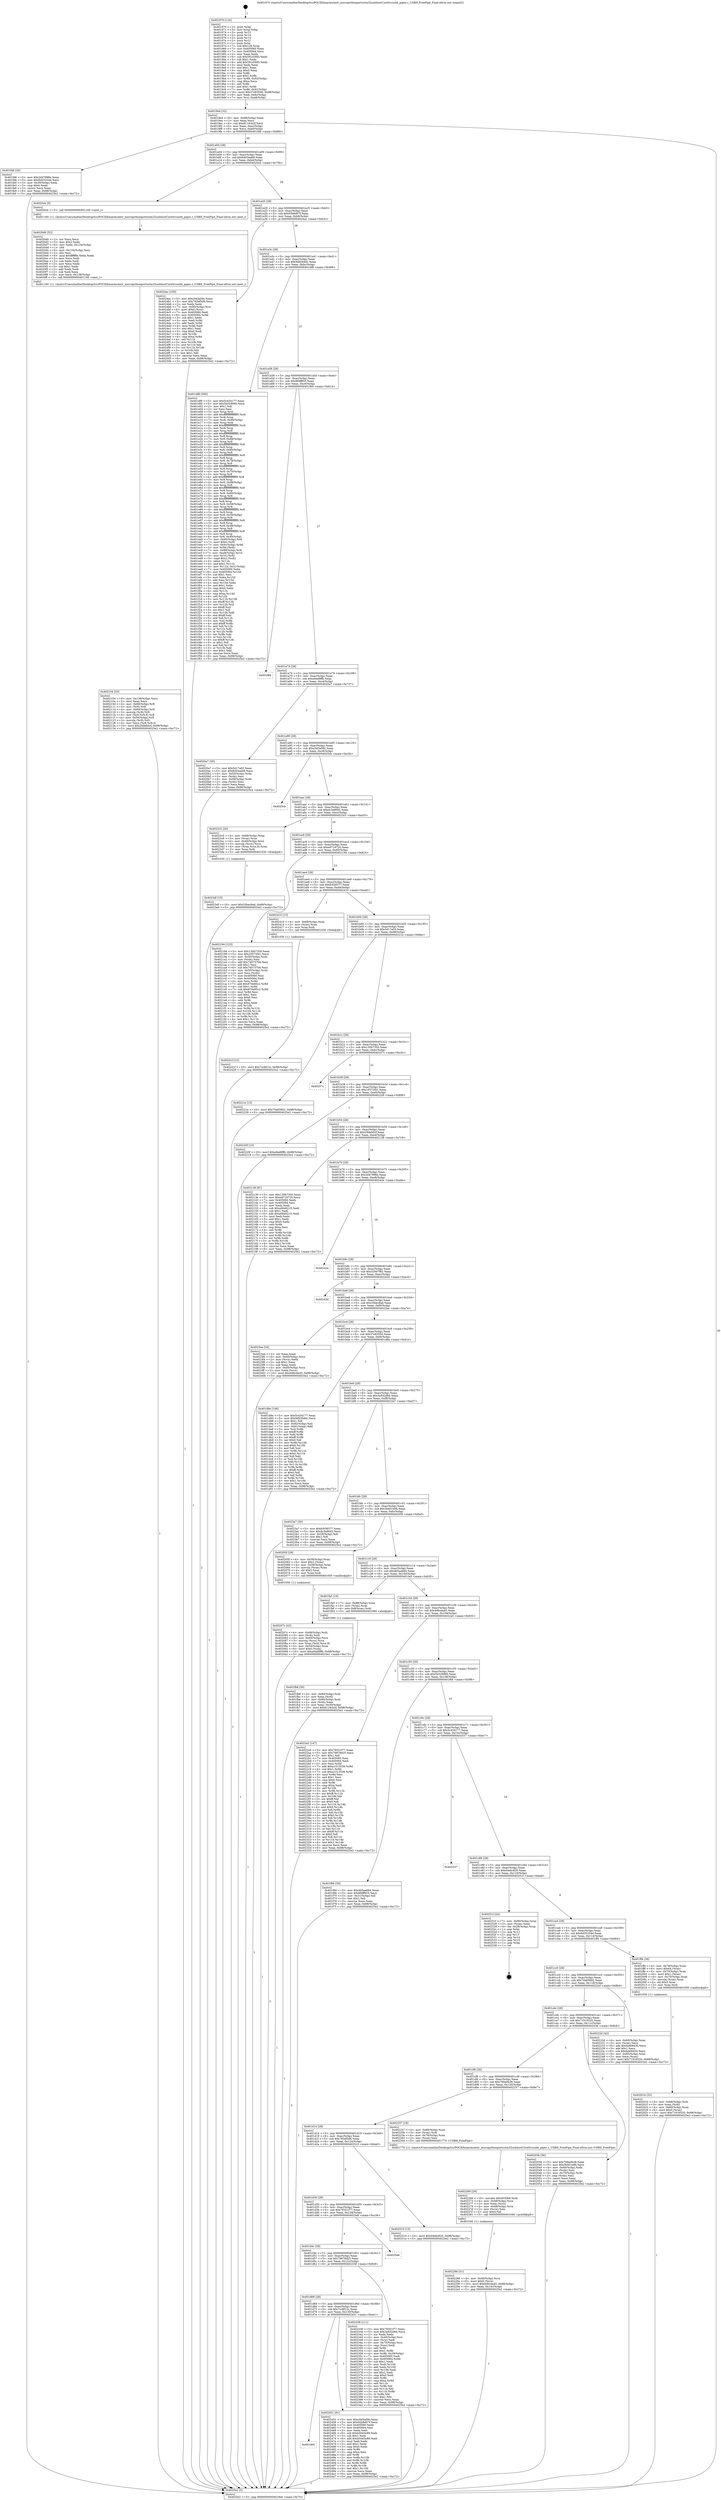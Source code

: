 digraph "0x401970" {
  label = "0x401970 (/mnt/c/Users/mathe/Desktop/tcc/POCII/binaries/extr_micropythonportsstm32usbhostCoreSrcusbh_pipes.c_USBH_FreePipe_Final-ollvm.out::main(0))"
  labelloc = "t"
  node[shape=record]

  Entry [label="",width=0.3,height=0.3,shape=circle,fillcolor=black,style=filled]
  "0x4019e4" [label="{
     0x4019e4 [32]\l
     | [instrs]\l
     &nbsp;&nbsp;0x4019e4 \<+6\>: mov -0x98(%rbp),%eax\l
     &nbsp;&nbsp;0x4019ea \<+2\>: mov %eax,%ecx\l
     &nbsp;&nbsp;0x4019ec \<+6\>: sub $0x8118cb2f,%ecx\l
     &nbsp;&nbsp;0x4019f2 \<+6\>: mov %eax,-0xac(%rbp)\l
     &nbsp;&nbsp;0x4019f8 \<+6\>: mov %ecx,-0xb0(%rbp)\l
     &nbsp;&nbsp;0x4019fe \<+6\>: je 0000000000401fd6 \<main+0x666\>\l
  }"]
  "0x401fd6" [label="{
     0x401fd6 [30]\l
     | [instrs]\l
     &nbsp;&nbsp;0x401fd6 \<+5\>: mov $0x2d47998e,%eax\l
     &nbsp;&nbsp;0x401fdb \<+5\>: mov $0x6d25254d,%ecx\l
     &nbsp;&nbsp;0x401fe0 \<+3\>: mov -0x30(%rbp),%edx\l
     &nbsp;&nbsp;0x401fe3 \<+3\>: cmp $0x0,%edx\l
     &nbsp;&nbsp;0x401fe6 \<+3\>: cmove %ecx,%eax\l
     &nbsp;&nbsp;0x401fe9 \<+6\>: mov %eax,-0x98(%rbp)\l
     &nbsp;&nbsp;0x401fef \<+5\>: jmp 00000000004025e2 \<main+0xc72\>\l
  }"]
  "0x401a04" [label="{
     0x401a04 [28]\l
     | [instrs]\l
     &nbsp;&nbsp;0x401a04 \<+5\>: jmp 0000000000401a09 \<main+0x99\>\l
     &nbsp;&nbsp;0x401a09 \<+6\>: mov -0xac(%rbp),%eax\l
     &nbsp;&nbsp;0x401a0f \<+5\>: sub $0x8403eab8,%eax\l
     &nbsp;&nbsp;0x401a14 \<+6\>: mov %eax,-0xb4(%rbp)\l
     &nbsp;&nbsp;0x401a1a \<+6\>: je 00000000004020cb \<main+0x75b\>\l
  }"]
  Exit [label="",width=0.3,height=0.3,shape=circle,fillcolor=black,style=filled,peripheries=2]
  "0x4020cb" [label="{
     0x4020cb [5]\l
     | [instrs]\l
     &nbsp;&nbsp;0x4020cb \<+5\>: call 0000000000401160 \<next_i\>\l
     | [calls]\l
     &nbsp;&nbsp;0x401160 \{1\} (/mnt/c/Users/mathe/Desktop/tcc/POCII/binaries/extr_micropythonportsstm32usbhostCoreSrcusbh_pipes.c_USBH_FreePipe_Final-ollvm.out::next_i)\l
  }"]
  "0x401a20" [label="{
     0x401a20 [28]\l
     | [instrs]\l
     &nbsp;&nbsp;0x401a20 \<+5\>: jmp 0000000000401a25 \<main+0xb5\>\l
     &nbsp;&nbsp;0x401a25 \<+6\>: mov -0xac(%rbp),%eax\l
     &nbsp;&nbsp;0x401a2b \<+5\>: sub $0x92b8d07f,%eax\l
     &nbsp;&nbsp;0x401a30 \<+6\>: mov %eax,-0xb8(%rbp)\l
     &nbsp;&nbsp;0x401a36 \<+6\>: je 00000000004024ac \<main+0xb3c\>\l
  }"]
  "0x401d84" [label="{
     0x401d84\l
  }", style=dashed]
  "0x4024ac" [label="{
     0x4024ac [100]\l
     | [instrs]\l
     &nbsp;&nbsp;0x4024ac \<+5\>: mov $0xc0d3a09c,%eax\l
     &nbsp;&nbsp;0x4024b1 \<+5\>: mov $0x782ef5d6,%ecx\l
     &nbsp;&nbsp;0x4024b6 \<+2\>: xor %edx,%edx\l
     &nbsp;&nbsp;0x4024b8 \<+7\>: mov -0x90(%rbp),%rsi\l
     &nbsp;&nbsp;0x4024bf \<+6\>: movl $0x0,(%rsi)\l
     &nbsp;&nbsp;0x4024c5 \<+7\>: mov 0x405060,%edi\l
     &nbsp;&nbsp;0x4024cc \<+8\>: mov 0x405064,%r8d\l
     &nbsp;&nbsp;0x4024d4 \<+3\>: sub $0x1,%edx\l
     &nbsp;&nbsp;0x4024d7 \<+3\>: mov %edi,%r9d\l
     &nbsp;&nbsp;0x4024da \<+3\>: add %edx,%r9d\l
     &nbsp;&nbsp;0x4024dd \<+4\>: imul %r9d,%edi\l
     &nbsp;&nbsp;0x4024e1 \<+3\>: and $0x1,%edi\l
     &nbsp;&nbsp;0x4024e4 \<+3\>: cmp $0x0,%edi\l
     &nbsp;&nbsp;0x4024e7 \<+4\>: sete %r10b\l
     &nbsp;&nbsp;0x4024eb \<+4\>: cmp $0xa,%r8d\l
     &nbsp;&nbsp;0x4024ef \<+4\>: setl %r11b\l
     &nbsp;&nbsp;0x4024f3 \<+3\>: mov %r10b,%bl\l
     &nbsp;&nbsp;0x4024f6 \<+3\>: and %r11b,%bl\l
     &nbsp;&nbsp;0x4024f9 \<+3\>: xor %r11b,%r10b\l
     &nbsp;&nbsp;0x4024fc \<+3\>: or %r10b,%bl\l
     &nbsp;&nbsp;0x4024ff \<+3\>: test $0x1,%bl\l
     &nbsp;&nbsp;0x402502 \<+3\>: cmovne %ecx,%eax\l
     &nbsp;&nbsp;0x402505 \<+6\>: mov %eax,-0x98(%rbp)\l
     &nbsp;&nbsp;0x40250b \<+5\>: jmp 00000000004025e2 \<main+0xc72\>\l
  }"]
  "0x401a3c" [label="{
     0x401a3c [28]\l
     | [instrs]\l
     &nbsp;&nbsp;0x401a3c \<+5\>: jmp 0000000000401a41 \<main+0xd1\>\l
     &nbsp;&nbsp;0x401a41 \<+6\>: mov -0xac(%rbp),%eax\l
     &nbsp;&nbsp;0x401a47 \<+5\>: sub $0x9d926ddc,%eax\l
     &nbsp;&nbsp;0x401a4c \<+6\>: mov %eax,-0xbc(%rbp)\l
     &nbsp;&nbsp;0x401a52 \<+6\>: je 0000000000401df8 \<main+0x488\>\l
  }"]
  "0x402451" [label="{
     0x402451 [91]\l
     | [instrs]\l
     &nbsp;&nbsp;0x402451 \<+5\>: mov $0xc0d3a09c,%eax\l
     &nbsp;&nbsp;0x402456 \<+5\>: mov $0x92b8d07f,%ecx\l
     &nbsp;&nbsp;0x40245b \<+7\>: mov 0x405060,%edx\l
     &nbsp;&nbsp;0x402462 \<+7\>: mov 0x405064,%esi\l
     &nbsp;&nbsp;0x402469 \<+2\>: mov %edx,%edi\l
     &nbsp;&nbsp;0x40246b \<+6\>: sub $0xb50d3e89,%edi\l
     &nbsp;&nbsp;0x402471 \<+3\>: sub $0x1,%edi\l
     &nbsp;&nbsp;0x402474 \<+6\>: add $0xb50d3e89,%edi\l
     &nbsp;&nbsp;0x40247a \<+3\>: imul %edi,%edx\l
     &nbsp;&nbsp;0x40247d \<+3\>: and $0x1,%edx\l
     &nbsp;&nbsp;0x402480 \<+3\>: cmp $0x0,%edx\l
     &nbsp;&nbsp;0x402483 \<+4\>: sete %r8b\l
     &nbsp;&nbsp;0x402487 \<+3\>: cmp $0xa,%esi\l
     &nbsp;&nbsp;0x40248a \<+4\>: setl %r9b\l
     &nbsp;&nbsp;0x40248e \<+3\>: mov %r8b,%r10b\l
     &nbsp;&nbsp;0x402491 \<+3\>: and %r9b,%r10b\l
     &nbsp;&nbsp;0x402494 \<+3\>: xor %r9b,%r8b\l
     &nbsp;&nbsp;0x402497 \<+3\>: or %r8b,%r10b\l
     &nbsp;&nbsp;0x40249a \<+4\>: test $0x1,%r10b\l
     &nbsp;&nbsp;0x40249e \<+3\>: cmovne %ecx,%eax\l
     &nbsp;&nbsp;0x4024a1 \<+6\>: mov %eax,-0x98(%rbp)\l
     &nbsp;&nbsp;0x4024a7 \<+5\>: jmp 00000000004025e2 \<main+0xc72\>\l
  }"]
  "0x401df8" [label="{
     0x401df8 [366]\l
     | [instrs]\l
     &nbsp;&nbsp;0x401df8 \<+5\>: mov $0x5c434177,%eax\l
     &nbsp;&nbsp;0x401dfd \<+5\>: mov $0x5b529060,%ecx\l
     &nbsp;&nbsp;0x401e02 \<+2\>: mov $0x1,%dl\l
     &nbsp;&nbsp;0x401e04 \<+2\>: xor %esi,%esi\l
     &nbsp;&nbsp;0x401e06 \<+3\>: mov %rsp,%rdi\l
     &nbsp;&nbsp;0x401e09 \<+4\>: add $0xfffffffffffffff0,%rdi\l
     &nbsp;&nbsp;0x401e0d \<+3\>: mov %rdi,%rsp\l
     &nbsp;&nbsp;0x401e10 \<+7\>: mov %rdi,-0x90(%rbp)\l
     &nbsp;&nbsp;0x401e17 \<+3\>: mov %rsp,%rdi\l
     &nbsp;&nbsp;0x401e1a \<+4\>: add $0xfffffffffffffff0,%rdi\l
     &nbsp;&nbsp;0x401e1e \<+3\>: mov %rdi,%rsp\l
     &nbsp;&nbsp;0x401e21 \<+3\>: mov %rsp,%r8\l
     &nbsp;&nbsp;0x401e24 \<+4\>: add $0xfffffffffffffff0,%r8\l
     &nbsp;&nbsp;0x401e28 \<+3\>: mov %r8,%rsp\l
     &nbsp;&nbsp;0x401e2b \<+7\>: mov %r8,-0x88(%rbp)\l
     &nbsp;&nbsp;0x401e32 \<+3\>: mov %rsp,%r8\l
     &nbsp;&nbsp;0x401e35 \<+4\>: add $0xfffffffffffffff0,%r8\l
     &nbsp;&nbsp;0x401e39 \<+3\>: mov %r8,%rsp\l
     &nbsp;&nbsp;0x401e3c \<+4\>: mov %r8,-0x80(%rbp)\l
     &nbsp;&nbsp;0x401e40 \<+3\>: mov %rsp,%r8\l
     &nbsp;&nbsp;0x401e43 \<+4\>: add $0xfffffffffffffff0,%r8\l
     &nbsp;&nbsp;0x401e47 \<+3\>: mov %r8,%rsp\l
     &nbsp;&nbsp;0x401e4a \<+4\>: mov %r8,-0x78(%rbp)\l
     &nbsp;&nbsp;0x401e4e \<+3\>: mov %rsp,%r8\l
     &nbsp;&nbsp;0x401e51 \<+4\>: add $0xfffffffffffffff0,%r8\l
     &nbsp;&nbsp;0x401e55 \<+3\>: mov %r8,%rsp\l
     &nbsp;&nbsp;0x401e58 \<+4\>: mov %r8,-0x70(%rbp)\l
     &nbsp;&nbsp;0x401e5c \<+3\>: mov %rsp,%r8\l
     &nbsp;&nbsp;0x401e5f \<+4\>: add $0xfffffffffffffff0,%r8\l
     &nbsp;&nbsp;0x401e63 \<+3\>: mov %r8,%rsp\l
     &nbsp;&nbsp;0x401e66 \<+4\>: mov %r8,-0x68(%rbp)\l
     &nbsp;&nbsp;0x401e6a \<+3\>: mov %rsp,%r8\l
     &nbsp;&nbsp;0x401e6d \<+4\>: add $0xfffffffffffffff0,%r8\l
     &nbsp;&nbsp;0x401e71 \<+3\>: mov %r8,%rsp\l
     &nbsp;&nbsp;0x401e74 \<+4\>: mov %r8,-0x60(%rbp)\l
     &nbsp;&nbsp;0x401e78 \<+3\>: mov %rsp,%r8\l
     &nbsp;&nbsp;0x401e7b \<+4\>: add $0xfffffffffffffff0,%r8\l
     &nbsp;&nbsp;0x401e7f \<+3\>: mov %r8,%rsp\l
     &nbsp;&nbsp;0x401e82 \<+4\>: mov %r8,-0x58(%rbp)\l
     &nbsp;&nbsp;0x401e86 \<+3\>: mov %rsp,%r8\l
     &nbsp;&nbsp;0x401e89 \<+4\>: add $0xfffffffffffffff0,%r8\l
     &nbsp;&nbsp;0x401e8d \<+3\>: mov %r8,%rsp\l
     &nbsp;&nbsp;0x401e90 \<+4\>: mov %r8,-0x50(%rbp)\l
     &nbsp;&nbsp;0x401e94 \<+3\>: mov %rsp,%r8\l
     &nbsp;&nbsp;0x401e97 \<+4\>: add $0xfffffffffffffff0,%r8\l
     &nbsp;&nbsp;0x401e9b \<+3\>: mov %r8,%rsp\l
     &nbsp;&nbsp;0x401e9e \<+4\>: mov %r8,-0x48(%rbp)\l
     &nbsp;&nbsp;0x401ea2 \<+3\>: mov %rsp,%r8\l
     &nbsp;&nbsp;0x401ea5 \<+4\>: add $0xfffffffffffffff0,%r8\l
     &nbsp;&nbsp;0x401ea9 \<+3\>: mov %r8,%rsp\l
     &nbsp;&nbsp;0x401eac \<+4\>: mov %r8,-0x40(%rbp)\l
     &nbsp;&nbsp;0x401eb0 \<+7\>: mov -0x90(%rbp),%r8\l
     &nbsp;&nbsp;0x401eb7 \<+7\>: movl $0x0,(%r8)\l
     &nbsp;&nbsp;0x401ebe \<+7\>: mov -0x9c(%rbp),%r9d\l
     &nbsp;&nbsp;0x401ec5 \<+3\>: mov %r9d,(%rdi)\l
     &nbsp;&nbsp;0x401ec8 \<+7\>: mov -0x88(%rbp),%r8\l
     &nbsp;&nbsp;0x401ecf \<+7\>: mov -0xa8(%rbp),%r10\l
     &nbsp;&nbsp;0x401ed6 \<+3\>: mov %r10,(%r8)\l
     &nbsp;&nbsp;0x401ed9 \<+3\>: cmpl $0x2,(%rdi)\l
     &nbsp;&nbsp;0x401edc \<+4\>: setne %r11b\l
     &nbsp;&nbsp;0x401ee0 \<+4\>: and $0x1,%r11b\l
     &nbsp;&nbsp;0x401ee4 \<+4\>: mov %r11b,-0x31(%rbp)\l
     &nbsp;&nbsp;0x401ee8 \<+7\>: mov 0x405060,%ebx\l
     &nbsp;&nbsp;0x401eef \<+8\>: mov 0x405064,%r14d\l
     &nbsp;&nbsp;0x401ef7 \<+3\>: sub $0x1,%esi\l
     &nbsp;&nbsp;0x401efa \<+3\>: mov %ebx,%r15d\l
     &nbsp;&nbsp;0x401efd \<+3\>: add %esi,%r15d\l
     &nbsp;&nbsp;0x401f00 \<+4\>: imul %r15d,%ebx\l
     &nbsp;&nbsp;0x401f04 \<+3\>: and $0x1,%ebx\l
     &nbsp;&nbsp;0x401f07 \<+3\>: cmp $0x0,%ebx\l
     &nbsp;&nbsp;0x401f0a \<+4\>: sete %r11b\l
     &nbsp;&nbsp;0x401f0e \<+4\>: cmp $0xa,%r14d\l
     &nbsp;&nbsp;0x401f12 \<+4\>: setl %r12b\l
     &nbsp;&nbsp;0x401f16 \<+3\>: mov %r11b,%r13b\l
     &nbsp;&nbsp;0x401f19 \<+4\>: xor $0xff,%r13b\l
     &nbsp;&nbsp;0x401f1d \<+3\>: mov %r12b,%sil\l
     &nbsp;&nbsp;0x401f20 \<+4\>: xor $0xff,%sil\l
     &nbsp;&nbsp;0x401f24 \<+3\>: xor $0x1,%dl\l
     &nbsp;&nbsp;0x401f27 \<+3\>: mov %r13b,%dil\l
     &nbsp;&nbsp;0x401f2a \<+4\>: and $0xff,%dil\l
     &nbsp;&nbsp;0x401f2e \<+3\>: and %dl,%r11b\l
     &nbsp;&nbsp;0x401f31 \<+3\>: mov %sil,%r8b\l
     &nbsp;&nbsp;0x401f34 \<+4\>: and $0xff,%r8b\l
     &nbsp;&nbsp;0x401f38 \<+3\>: and %dl,%r12b\l
     &nbsp;&nbsp;0x401f3b \<+3\>: or %r11b,%dil\l
     &nbsp;&nbsp;0x401f3e \<+3\>: or %r12b,%r8b\l
     &nbsp;&nbsp;0x401f41 \<+3\>: xor %r8b,%dil\l
     &nbsp;&nbsp;0x401f44 \<+3\>: or %sil,%r13b\l
     &nbsp;&nbsp;0x401f47 \<+4\>: xor $0xff,%r13b\l
     &nbsp;&nbsp;0x401f4b \<+3\>: or $0x1,%dl\l
     &nbsp;&nbsp;0x401f4e \<+3\>: and %dl,%r13b\l
     &nbsp;&nbsp;0x401f51 \<+3\>: or %r13b,%dil\l
     &nbsp;&nbsp;0x401f54 \<+4\>: test $0x1,%dil\l
     &nbsp;&nbsp;0x401f58 \<+3\>: cmovne %ecx,%eax\l
     &nbsp;&nbsp;0x401f5b \<+6\>: mov %eax,-0x98(%rbp)\l
     &nbsp;&nbsp;0x401f61 \<+5\>: jmp 00000000004025e2 \<main+0xc72\>\l
  }"]
  "0x401a58" [label="{
     0x401a58 [28]\l
     | [instrs]\l
     &nbsp;&nbsp;0x401a58 \<+5\>: jmp 0000000000401a5d \<main+0xed\>\l
     &nbsp;&nbsp;0x401a5d \<+6\>: mov -0xac(%rbp),%eax\l
     &nbsp;&nbsp;0x401a63 \<+5\>: sub $0x9fdff853,%eax\l
     &nbsp;&nbsp;0x401a68 \<+6\>: mov %eax,-0xc0(%rbp)\l
     &nbsp;&nbsp;0x401a6e \<+6\>: je 0000000000401f84 \<main+0x614\>\l
  }"]
  "0x40241f" [label="{
     0x40241f [15]\l
     | [instrs]\l
     &nbsp;&nbsp;0x40241f \<+10\>: movl $0x7cc8f12c,-0x98(%rbp)\l
     &nbsp;&nbsp;0x402429 \<+5\>: jmp 00000000004025e2 \<main+0xc72\>\l
  }"]
  "0x401f84" [label="{
     0x401f84\l
  }", style=dashed]
  "0x401a74" [label="{
     0x401a74 [28]\l
     | [instrs]\l
     &nbsp;&nbsp;0x401a74 \<+5\>: jmp 0000000000401a79 \<main+0x109\>\l
     &nbsp;&nbsp;0x401a79 \<+6\>: mov -0xac(%rbp),%eax\l
     &nbsp;&nbsp;0x401a7f \<+5\>: sub $0xa9ad8ffb,%eax\l
     &nbsp;&nbsp;0x401a84 \<+6\>: mov %eax,-0xc4(%rbp)\l
     &nbsp;&nbsp;0x401a8a \<+6\>: je 00000000004020a7 \<main+0x737\>\l
  }"]
  "0x4023df" [label="{
     0x4023df [15]\l
     | [instrs]\l
     &nbsp;&nbsp;0x4023df \<+10\>: movl $0x33bec8ad,-0x98(%rbp)\l
     &nbsp;&nbsp;0x4023e9 \<+5\>: jmp 00000000004025e2 \<main+0xc72\>\l
  }"]
  "0x4020a7" [label="{
     0x4020a7 [36]\l
     | [instrs]\l
     &nbsp;&nbsp;0x4020a7 \<+5\>: mov $0x5d17a03,%eax\l
     &nbsp;&nbsp;0x4020ac \<+5\>: mov $0x8403eab8,%ecx\l
     &nbsp;&nbsp;0x4020b1 \<+4\>: mov -0x50(%rbp),%rdx\l
     &nbsp;&nbsp;0x4020b5 \<+2\>: mov (%rdx),%esi\l
     &nbsp;&nbsp;0x4020b7 \<+4\>: mov -0x58(%rbp),%rdx\l
     &nbsp;&nbsp;0x4020bb \<+2\>: cmp (%rdx),%esi\l
     &nbsp;&nbsp;0x4020bd \<+3\>: cmovl %ecx,%eax\l
     &nbsp;&nbsp;0x4020c0 \<+6\>: mov %eax,-0x98(%rbp)\l
     &nbsp;&nbsp;0x4020c6 \<+5\>: jmp 00000000004025e2 \<main+0xc72\>\l
  }"]
  "0x401a90" [label="{
     0x401a90 [28]\l
     | [instrs]\l
     &nbsp;&nbsp;0x401a90 \<+5\>: jmp 0000000000401a95 \<main+0x125\>\l
     &nbsp;&nbsp;0x401a95 \<+6\>: mov -0xac(%rbp),%eax\l
     &nbsp;&nbsp;0x401a9b \<+5\>: sub $0xc0d3a09c,%eax\l
     &nbsp;&nbsp;0x401aa0 \<+6\>: mov %eax,-0xc8(%rbp)\l
     &nbsp;&nbsp;0x401aa6 \<+6\>: je 00000000004025cb \<main+0xc5b\>\l
  }"]
  "0x401d68" [label="{
     0x401d68 [28]\l
     | [instrs]\l
     &nbsp;&nbsp;0x401d68 \<+5\>: jmp 0000000000401d6d \<main+0x3fd\>\l
     &nbsp;&nbsp;0x401d6d \<+6\>: mov -0xac(%rbp),%eax\l
     &nbsp;&nbsp;0x401d73 \<+5\>: sub $0x7cc8f12c,%eax\l
     &nbsp;&nbsp;0x401d78 \<+6\>: mov %eax,-0x130(%rbp)\l
     &nbsp;&nbsp;0x401d7e \<+6\>: je 0000000000402451 \<main+0xae1\>\l
  }"]
  "0x4025cb" [label="{
     0x4025cb\l
  }", style=dashed]
  "0x401aac" [label="{
     0x401aac [28]\l
     | [instrs]\l
     &nbsp;&nbsp;0x401aac \<+5\>: jmp 0000000000401ab1 \<main+0x141\>\l
     &nbsp;&nbsp;0x401ab1 \<+6\>: mov -0xac(%rbp),%eax\l
     &nbsp;&nbsp;0x401ab7 \<+5\>: sub $0xdc3e80d2,%eax\l
     &nbsp;&nbsp;0x401abc \<+6\>: mov %eax,-0xcc(%rbp)\l
     &nbsp;&nbsp;0x401ac2 \<+6\>: je 00000000004023c5 \<main+0xa55\>\l
  }"]
  "0x402338" [label="{
     0x402338 [111]\l
     | [instrs]\l
     &nbsp;&nbsp;0x402338 \<+5\>: mov $0x79351f77,%eax\l
     &nbsp;&nbsp;0x40233d \<+5\>: mov $0x3a932d84,%ecx\l
     &nbsp;&nbsp;0x402342 \<+2\>: xor %edx,%edx\l
     &nbsp;&nbsp;0x402344 \<+4\>: mov -0x40(%rbp),%rsi\l
     &nbsp;&nbsp;0x402348 \<+2\>: mov (%rsi),%edi\l
     &nbsp;&nbsp;0x40234a \<+4\>: mov -0x70(%rbp),%rsi\l
     &nbsp;&nbsp;0x40234e \<+2\>: cmp (%rsi),%edi\l
     &nbsp;&nbsp;0x402350 \<+4\>: setl %r8b\l
     &nbsp;&nbsp;0x402354 \<+4\>: and $0x1,%r8b\l
     &nbsp;&nbsp;0x402358 \<+4\>: mov %r8b,-0x29(%rbp)\l
     &nbsp;&nbsp;0x40235c \<+7\>: mov 0x405060,%edi\l
     &nbsp;&nbsp;0x402363 \<+8\>: mov 0x405064,%r9d\l
     &nbsp;&nbsp;0x40236b \<+3\>: sub $0x1,%edx\l
     &nbsp;&nbsp;0x40236e \<+3\>: mov %edi,%r10d\l
     &nbsp;&nbsp;0x402371 \<+3\>: add %edx,%r10d\l
     &nbsp;&nbsp;0x402374 \<+4\>: imul %r10d,%edi\l
     &nbsp;&nbsp;0x402378 \<+3\>: and $0x1,%edi\l
     &nbsp;&nbsp;0x40237b \<+3\>: cmp $0x0,%edi\l
     &nbsp;&nbsp;0x40237e \<+4\>: sete %r8b\l
     &nbsp;&nbsp;0x402382 \<+4\>: cmp $0xa,%r9d\l
     &nbsp;&nbsp;0x402386 \<+4\>: setl %r11b\l
     &nbsp;&nbsp;0x40238a \<+3\>: mov %r8b,%bl\l
     &nbsp;&nbsp;0x40238d \<+3\>: and %r11b,%bl\l
     &nbsp;&nbsp;0x402390 \<+3\>: xor %r11b,%r8b\l
     &nbsp;&nbsp;0x402393 \<+3\>: or %r8b,%bl\l
     &nbsp;&nbsp;0x402396 \<+3\>: test $0x1,%bl\l
     &nbsp;&nbsp;0x402399 \<+3\>: cmovne %ecx,%eax\l
     &nbsp;&nbsp;0x40239c \<+6\>: mov %eax,-0x98(%rbp)\l
     &nbsp;&nbsp;0x4023a2 \<+5\>: jmp 00000000004025e2 \<main+0xc72\>\l
  }"]
  "0x4023c5" [label="{
     0x4023c5 [26]\l
     | [instrs]\l
     &nbsp;&nbsp;0x4023c5 \<+4\>: mov -0x68(%rbp),%rax\l
     &nbsp;&nbsp;0x4023c9 \<+3\>: mov (%rax),%rax\l
     &nbsp;&nbsp;0x4023cc \<+4\>: mov -0x40(%rbp),%rcx\l
     &nbsp;&nbsp;0x4023d0 \<+3\>: movslq (%rcx),%rcx\l
     &nbsp;&nbsp;0x4023d3 \<+4\>: mov (%rax,%rcx,8),%rax\l
     &nbsp;&nbsp;0x4023d7 \<+3\>: mov %rax,%rdi\l
     &nbsp;&nbsp;0x4023da \<+5\>: call 0000000000401030 \<free@plt\>\l
     | [calls]\l
     &nbsp;&nbsp;0x401030 \{1\} (unknown)\l
  }"]
  "0x401ac8" [label="{
     0x401ac8 [28]\l
     | [instrs]\l
     &nbsp;&nbsp;0x401ac8 \<+5\>: jmp 0000000000401acd \<main+0x15d\>\l
     &nbsp;&nbsp;0x401acd \<+6\>: mov -0xac(%rbp),%eax\l
     &nbsp;&nbsp;0x401ad3 \<+5\>: sub $0xe9719720,%eax\l
     &nbsp;&nbsp;0x401ad8 \<+6\>: mov %eax,-0xd0(%rbp)\l
     &nbsp;&nbsp;0x401ade \<+6\>: je 0000000000402194 \<main+0x824\>\l
  }"]
  "0x401d4c" [label="{
     0x401d4c [28]\l
     | [instrs]\l
     &nbsp;&nbsp;0x401d4c \<+5\>: jmp 0000000000401d51 \<main+0x3e1\>\l
     &nbsp;&nbsp;0x401d51 \<+6\>: mov -0xac(%rbp),%eax\l
     &nbsp;&nbsp;0x401d57 \<+5\>: sub $0x79878d25,%eax\l
     &nbsp;&nbsp;0x401d5c \<+6\>: mov %eax,-0x12c(%rbp)\l
     &nbsp;&nbsp;0x401d62 \<+6\>: je 0000000000402338 \<main+0x9c8\>\l
  }"]
  "0x402194" [label="{
     0x402194 [123]\l
     | [instrs]\l
     &nbsp;&nbsp;0x402194 \<+5\>: mov $0x130b7350,%eax\l
     &nbsp;&nbsp;0x402199 \<+5\>: mov $0x16572f41,%ecx\l
     &nbsp;&nbsp;0x40219e \<+4\>: mov -0x50(%rbp),%rdx\l
     &nbsp;&nbsp;0x4021a2 \<+2\>: mov (%rdx),%esi\l
     &nbsp;&nbsp;0x4021a4 \<+6\>: add $0x740737b6,%esi\l
     &nbsp;&nbsp;0x4021aa \<+3\>: add $0x1,%esi\l
     &nbsp;&nbsp;0x4021ad \<+6\>: sub $0x740737b6,%esi\l
     &nbsp;&nbsp;0x4021b3 \<+4\>: mov -0x50(%rbp),%rdx\l
     &nbsp;&nbsp;0x4021b7 \<+2\>: mov %esi,(%rdx)\l
     &nbsp;&nbsp;0x4021b9 \<+7\>: mov 0x405060,%esi\l
     &nbsp;&nbsp;0x4021c0 \<+7\>: mov 0x405064,%edi\l
     &nbsp;&nbsp;0x4021c7 \<+3\>: mov %esi,%r8d\l
     &nbsp;&nbsp;0x4021ca \<+7\>: add $0x870e85c2,%r8d\l
     &nbsp;&nbsp;0x4021d1 \<+4\>: sub $0x1,%r8d\l
     &nbsp;&nbsp;0x4021d5 \<+7\>: sub $0x870e85c2,%r8d\l
     &nbsp;&nbsp;0x4021dc \<+4\>: imul %r8d,%esi\l
     &nbsp;&nbsp;0x4021e0 \<+3\>: and $0x1,%esi\l
     &nbsp;&nbsp;0x4021e3 \<+3\>: cmp $0x0,%esi\l
     &nbsp;&nbsp;0x4021e6 \<+4\>: sete %r9b\l
     &nbsp;&nbsp;0x4021ea \<+3\>: cmp $0xa,%edi\l
     &nbsp;&nbsp;0x4021ed \<+4\>: setl %r10b\l
     &nbsp;&nbsp;0x4021f1 \<+3\>: mov %r9b,%r11b\l
     &nbsp;&nbsp;0x4021f4 \<+3\>: and %r10b,%r11b\l
     &nbsp;&nbsp;0x4021f7 \<+3\>: xor %r10b,%r9b\l
     &nbsp;&nbsp;0x4021fa \<+3\>: or %r9b,%r11b\l
     &nbsp;&nbsp;0x4021fd \<+4\>: test $0x1,%r11b\l
     &nbsp;&nbsp;0x402201 \<+3\>: cmovne %ecx,%eax\l
     &nbsp;&nbsp;0x402204 \<+6\>: mov %eax,-0x98(%rbp)\l
     &nbsp;&nbsp;0x40220a \<+5\>: jmp 00000000004025e2 \<main+0xc72\>\l
  }"]
  "0x401ae4" [label="{
     0x401ae4 [28]\l
     | [instrs]\l
     &nbsp;&nbsp;0x401ae4 \<+5\>: jmp 0000000000401ae9 \<main+0x179\>\l
     &nbsp;&nbsp;0x401ae9 \<+6\>: mov -0xac(%rbp),%eax\l
     &nbsp;&nbsp;0x401aef \<+5\>: sub $0xfc938377,%eax\l
     &nbsp;&nbsp;0x401af4 \<+6\>: mov %eax,-0xd4(%rbp)\l
     &nbsp;&nbsp;0x401afa \<+6\>: je 0000000000402410 \<main+0xaa0\>\l
  }"]
  "0x4025a6" [label="{
     0x4025a6\l
  }", style=dashed]
  "0x402410" [label="{
     0x402410 [15]\l
     | [instrs]\l
     &nbsp;&nbsp;0x402410 \<+4\>: mov -0x68(%rbp),%rax\l
     &nbsp;&nbsp;0x402414 \<+3\>: mov (%rax),%rax\l
     &nbsp;&nbsp;0x402417 \<+3\>: mov %rax,%rdi\l
     &nbsp;&nbsp;0x40241a \<+5\>: call 0000000000401030 \<free@plt\>\l
     | [calls]\l
     &nbsp;&nbsp;0x401030 \{1\} (unknown)\l
  }"]
  "0x401b00" [label="{
     0x401b00 [28]\l
     | [instrs]\l
     &nbsp;&nbsp;0x401b00 \<+5\>: jmp 0000000000401b05 \<main+0x195\>\l
     &nbsp;&nbsp;0x401b05 \<+6\>: mov -0xac(%rbp),%eax\l
     &nbsp;&nbsp;0x401b0b \<+5\>: sub $0x5d17a03,%eax\l
     &nbsp;&nbsp;0x401b10 \<+6\>: mov %eax,-0xd8(%rbp)\l
     &nbsp;&nbsp;0x401b16 \<+6\>: je 000000000040221e \<main+0x8ae\>\l
  }"]
  "0x401d30" [label="{
     0x401d30 [28]\l
     | [instrs]\l
     &nbsp;&nbsp;0x401d30 \<+5\>: jmp 0000000000401d35 \<main+0x3c5\>\l
     &nbsp;&nbsp;0x401d35 \<+6\>: mov -0xac(%rbp),%eax\l
     &nbsp;&nbsp;0x401d3b \<+5\>: sub $0x79351f77,%eax\l
     &nbsp;&nbsp;0x401d40 \<+6\>: mov %eax,-0x128(%rbp)\l
     &nbsp;&nbsp;0x401d46 \<+6\>: je 00000000004025a6 \<main+0xc36\>\l
  }"]
  "0x40221e" [label="{
     0x40221e [15]\l
     | [instrs]\l
     &nbsp;&nbsp;0x40221e \<+10\>: movl $0x70a65602,-0x98(%rbp)\l
     &nbsp;&nbsp;0x402228 \<+5\>: jmp 00000000004025e2 \<main+0xc72\>\l
  }"]
  "0x401b1c" [label="{
     0x401b1c [28]\l
     | [instrs]\l
     &nbsp;&nbsp;0x401b1c \<+5\>: jmp 0000000000401b21 \<main+0x1b1\>\l
     &nbsp;&nbsp;0x401b21 \<+6\>: mov -0xac(%rbp),%eax\l
     &nbsp;&nbsp;0x401b27 \<+5\>: sub $0x130b7350,%eax\l
     &nbsp;&nbsp;0x401b2c \<+6\>: mov %eax,-0xdc(%rbp)\l
     &nbsp;&nbsp;0x401b32 \<+6\>: je 000000000040257c \<main+0xc0c\>\l
  }"]
  "0x402510" [label="{
     0x402510 [15]\l
     | [instrs]\l
     &nbsp;&nbsp;0x402510 \<+10\>: movl $0x64ebc820,-0x98(%rbp)\l
     &nbsp;&nbsp;0x40251a \<+5\>: jmp 00000000004025e2 \<main+0xc72\>\l
  }"]
  "0x40257c" [label="{
     0x40257c\l
  }", style=dashed]
  "0x401b38" [label="{
     0x401b38 [28]\l
     | [instrs]\l
     &nbsp;&nbsp;0x401b38 \<+5\>: jmp 0000000000401b3d \<main+0x1cd\>\l
     &nbsp;&nbsp;0x401b3d \<+6\>: mov -0xac(%rbp),%eax\l
     &nbsp;&nbsp;0x401b43 \<+5\>: sub $0x16572f41,%eax\l
     &nbsp;&nbsp;0x401b48 \<+6\>: mov %eax,-0xe0(%rbp)\l
     &nbsp;&nbsp;0x401b4e \<+6\>: je 000000000040220f \<main+0x89f\>\l
  }"]
  "0x402286" [label="{
     0x402286 [31]\l
     | [instrs]\l
     &nbsp;&nbsp;0x402286 \<+4\>: mov -0x40(%rbp),%rcx\l
     &nbsp;&nbsp;0x40228a \<+6\>: movl $0x0,(%rcx)\l
     &nbsp;&nbsp;0x402290 \<+10\>: movl $0x4d6cda45,-0x98(%rbp)\l
     &nbsp;&nbsp;0x40229a \<+6\>: mov %eax,-0x13c(%rbp)\l
     &nbsp;&nbsp;0x4022a0 \<+5\>: jmp 00000000004025e2 \<main+0xc72\>\l
  }"]
  "0x40220f" [label="{
     0x40220f [15]\l
     | [instrs]\l
     &nbsp;&nbsp;0x40220f \<+10\>: movl $0xa9ad8ffb,-0x98(%rbp)\l
     &nbsp;&nbsp;0x402219 \<+5\>: jmp 00000000004025e2 \<main+0xc72\>\l
  }"]
  "0x401b54" [label="{
     0x401b54 [28]\l
     | [instrs]\l
     &nbsp;&nbsp;0x401b54 \<+5\>: jmp 0000000000401b59 \<main+0x1e9\>\l
     &nbsp;&nbsp;0x401b59 \<+6\>: mov -0xac(%rbp),%eax\l
     &nbsp;&nbsp;0x401b5f \<+5\>: sub $0x29deb0cf,%eax\l
     &nbsp;&nbsp;0x401b64 \<+6\>: mov %eax,-0xe4(%rbp)\l
     &nbsp;&nbsp;0x401b6a \<+6\>: je 0000000000402139 \<main+0x7c9\>\l
  }"]
  "0x402269" [label="{
     0x402269 [29]\l
     | [instrs]\l
     &nbsp;&nbsp;0x402269 \<+10\>: movabs $0x4030b6,%rdi\l
     &nbsp;&nbsp;0x402273 \<+4\>: mov -0x48(%rbp),%rcx\l
     &nbsp;&nbsp;0x402277 \<+2\>: mov %eax,(%rcx)\l
     &nbsp;&nbsp;0x402279 \<+4\>: mov -0x48(%rbp),%rcx\l
     &nbsp;&nbsp;0x40227d \<+2\>: mov (%rcx),%esi\l
     &nbsp;&nbsp;0x40227f \<+2\>: mov $0x0,%al\l
     &nbsp;&nbsp;0x402281 \<+5\>: call 0000000000401040 \<printf@plt\>\l
     | [calls]\l
     &nbsp;&nbsp;0x401040 \{1\} (unknown)\l
  }"]
  "0x402139" [label="{
     0x402139 [91]\l
     | [instrs]\l
     &nbsp;&nbsp;0x402139 \<+5\>: mov $0x130b7350,%eax\l
     &nbsp;&nbsp;0x40213e \<+5\>: mov $0xe9719720,%ecx\l
     &nbsp;&nbsp;0x402143 \<+7\>: mov 0x405060,%edx\l
     &nbsp;&nbsp;0x40214a \<+7\>: mov 0x405064,%esi\l
     &nbsp;&nbsp;0x402151 \<+2\>: mov %edx,%edi\l
     &nbsp;&nbsp;0x402153 \<+6\>: sub $0xa06d6210,%edi\l
     &nbsp;&nbsp;0x402159 \<+3\>: sub $0x1,%edi\l
     &nbsp;&nbsp;0x40215c \<+6\>: add $0xa06d6210,%edi\l
     &nbsp;&nbsp;0x402162 \<+3\>: imul %edi,%edx\l
     &nbsp;&nbsp;0x402165 \<+3\>: and $0x1,%edx\l
     &nbsp;&nbsp;0x402168 \<+3\>: cmp $0x0,%edx\l
     &nbsp;&nbsp;0x40216b \<+4\>: sete %r8b\l
     &nbsp;&nbsp;0x40216f \<+3\>: cmp $0xa,%esi\l
     &nbsp;&nbsp;0x402172 \<+4\>: setl %r9b\l
     &nbsp;&nbsp;0x402176 \<+3\>: mov %r8b,%r10b\l
     &nbsp;&nbsp;0x402179 \<+3\>: and %r9b,%r10b\l
     &nbsp;&nbsp;0x40217c \<+3\>: xor %r9b,%r8b\l
     &nbsp;&nbsp;0x40217f \<+3\>: or %r8b,%r10b\l
     &nbsp;&nbsp;0x402182 \<+4\>: test $0x1,%r10b\l
     &nbsp;&nbsp;0x402186 \<+3\>: cmovne %ecx,%eax\l
     &nbsp;&nbsp;0x402189 \<+6\>: mov %eax,-0x98(%rbp)\l
     &nbsp;&nbsp;0x40218f \<+5\>: jmp 00000000004025e2 \<main+0xc72\>\l
  }"]
  "0x401b70" [label="{
     0x401b70 [28]\l
     | [instrs]\l
     &nbsp;&nbsp;0x401b70 \<+5\>: jmp 0000000000401b75 \<main+0x205\>\l
     &nbsp;&nbsp;0x401b75 \<+6\>: mov -0xac(%rbp),%eax\l
     &nbsp;&nbsp;0x401b7b \<+5\>: sub $0x2d47998e,%eax\l
     &nbsp;&nbsp;0x401b80 \<+6\>: mov %eax,-0xe8(%rbp)\l
     &nbsp;&nbsp;0x401b86 \<+6\>: je 000000000040242e \<main+0xabe\>\l
  }"]
  "0x401d14" [label="{
     0x401d14 [28]\l
     | [instrs]\l
     &nbsp;&nbsp;0x401d14 \<+5\>: jmp 0000000000401d19 \<main+0x3a9\>\l
     &nbsp;&nbsp;0x401d19 \<+6\>: mov -0xac(%rbp),%eax\l
     &nbsp;&nbsp;0x401d1f \<+5\>: sub $0x782ef5d6,%eax\l
     &nbsp;&nbsp;0x401d24 \<+6\>: mov %eax,-0x124(%rbp)\l
     &nbsp;&nbsp;0x401d2a \<+6\>: je 0000000000402510 \<main+0xba0\>\l
  }"]
  "0x40242e" [label="{
     0x40242e\l
  }", style=dashed]
  "0x401b8c" [label="{
     0x401b8c [28]\l
     | [instrs]\l
     &nbsp;&nbsp;0x401b8c \<+5\>: jmp 0000000000401b91 \<main+0x221\>\l
     &nbsp;&nbsp;0x401b91 \<+6\>: mov -0xac(%rbp),%eax\l
     &nbsp;&nbsp;0x401b97 \<+5\>: sub $0x32947f82,%eax\l
     &nbsp;&nbsp;0x401b9c \<+6\>: mov %eax,-0xec(%rbp)\l
     &nbsp;&nbsp;0x401ba2 \<+6\>: je 000000000040243d \<main+0xacd\>\l
  }"]
  "0x402257" [label="{
     0x402257 [18]\l
     | [instrs]\l
     &nbsp;&nbsp;0x402257 \<+4\>: mov -0x68(%rbp),%rax\l
     &nbsp;&nbsp;0x40225b \<+3\>: mov (%rax),%rdi\l
     &nbsp;&nbsp;0x40225e \<+4\>: mov -0x78(%rbp),%rax\l
     &nbsp;&nbsp;0x402262 \<+2\>: mov (%rax),%esi\l
     &nbsp;&nbsp;0x402264 \<+5\>: call 0000000000401770 \<USBH_FreePipe\>\l
     | [calls]\l
     &nbsp;&nbsp;0x401770 \{1\} (/mnt/c/Users/mathe/Desktop/tcc/POCII/binaries/extr_micropythonportsstm32usbhostCoreSrcusbh_pipes.c_USBH_FreePipe_Final-ollvm.out::USBH_FreePipe)\l
  }"]
  "0x40243d" [label="{
     0x40243d\l
  }", style=dashed]
  "0x401ba8" [label="{
     0x401ba8 [28]\l
     | [instrs]\l
     &nbsp;&nbsp;0x401ba8 \<+5\>: jmp 0000000000401bad \<main+0x23d\>\l
     &nbsp;&nbsp;0x401bad \<+6\>: mov -0xac(%rbp),%eax\l
     &nbsp;&nbsp;0x401bb3 \<+5\>: sub $0x33bec8ad,%eax\l
     &nbsp;&nbsp;0x401bb8 \<+6\>: mov %eax,-0xf0(%rbp)\l
     &nbsp;&nbsp;0x401bbe \<+6\>: je 00000000004023ee \<main+0xa7e\>\l
  }"]
  "0x402104" [label="{
     0x402104 [53]\l
     | [instrs]\l
     &nbsp;&nbsp;0x402104 \<+6\>: mov -0x138(%rbp),%ecx\l
     &nbsp;&nbsp;0x40210a \<+3\>: imul %eax,%ecx\l
     &nbsp;&nbsp;0x40210d \<+4\>: mov -0x68(%rbp),%r8\l
     &nbsp;&nbsp;0x402111 \<+3\>: mov (%r8),%r8\l
     &nbsp;&nbsp;0x402114 \<+4\>: mov -0x60(%rbp),%r9\l
     &nbsp;&nbsp;0x402118 \<+3\>: movslq (%r9),%r9\l
     &nbsp;&nbsp;0x40211b \<+4\>: mov (%r8,%r9,8),%r8\l
     &nbsp;&nbsp;0x40211f \<+4\>: mov -0x50(%rbp),%r9\l
     &nbsp;&nbsp;0x402123 \<+3\>: movslq (%r9),%r9\l
     &nbsp;&nbsp;0x402126 \<+4\>: mov %ecx,(%r8,%r9,4)\l
     &nbsp;&nbsp;0x40212a \<+10\>: movl $0x29deb0cf,-0x98(%rbp)\l
     &nbsp;&nbsp;0x402134 \<+5\>: jmp 00000000004025e2 \<main+0xc72\>\l
  }"]
  "0x4023ee" [label="{
     0x4023ee [34]\l
     | [instrs]\l
     &nbsp;&nbsp;0x4023ee \<+2\>: xor %eax,%eax\l
     &nbsp;&nbsp;0x4023f0 \<+4\>: mov -0x40(%rbp),%rcx\l
     &nbsp;&nbsp;0x4023f4 \<+2\>: mov (%rcx),%edx\l
     &nbsp;&nbsp;0x4023f6 \<+3\>: sub $0x1,%eax\l
     &nbsp;&nbsp;0x4023f9 \<+2\>: sub %eax,%edx\l
     &nbsp;&nbsp;0x4023fb \<+4\>: mov -0x40(%rbp),%rcx\l
     &nbsp;&nbsp;0x4023ff \<+2\>: mov %edx,(%rcx)\l
     &nbsp;&nbsp;0x402401 \<+10\>: movl $0x4d6cda45,-0x98(%rbp)\l
     &nbsp;&nbsp;0x40240b \<+5\>: jmp 00000000004025e2 \<main+0xc72\>\l
  }"]
  "0x401bc4" [label="{
     0x401bc4 [28]\l
     | [instrs]\l
     &nbsp;&nbsp;0x401bc4 \<+5\>: jmp 0000000000401bc9 \<main+0x259\>\l
     &nbsp;&nbsp;0x401bc9 \<+6\>: mov -0xac(%rbp),%eax\l
     &nbsp;&nbsp;0x401bcf \<+5\>: sub $0x37e83556,%eax\l
     &nbsp;&nbsp;0x401bd4 \<+6\>: mov %eax,-0xf4(%rbp)\l
     &nbsp;&nbsp;0x401bda \<+6\>: je 0000000000401d8e \<main+0x41e\>\l
  }"]
  "0x4020d0" [label="{
     0x4020d0 [52]\l
     | [instrs]\l
     &nbsp;&nbsp;0x4020d0 \<+2\>: xor %ecx,%ecx\l
     &nbsp;&nbsp;0x4020d2 \<+5\>: mov $0x2,%edx\l
     &nbsp;&nbsp;0x4020d7 \<+6\>: mov %edx,-0x134(%rbp)\l
     &nbsp;&nbsp;0x4020dd \<+1\>: cltd\l
     &nbsp;&nbsp;0x4020de \<+6\>: mov -0x134(%rbp),%esi\l
     &nbsp;&nbsp;0x4020e4 \<+2\>: idiv %esi\l
     &nbsp;&nbsp;0x4020e6 \<+6\>: imul $0xfffffffe,%edx,%edx\l
     &nbsp;&nbsp;0x4020ec \<+2\>: mov %ecx,%edi\l
     &nbsp;&nbsp;0x4020ee \<+2\>: sub %edx,%edi\l
     &nbsp;&nbsp;0x4020f0 \<+2\>: mov %ecx,%edx\l
     &nbsp;&nbsp;0x4020f2 \<+3\>: sub $0x1,%edx\l
     &nbsp;&nbsp;0x4020f5 \<+2\>: add %edx,%edi\l
     &nbsp;&nbsp;0x4020f7 \<+2\>: sub %edi,%ecx\l
     &nbsp;&nbsp;0x4020f9 \<+6\>: mov %ecx,-0x138(%rbp)\l
     &nbsp;&nbsp;0x4020ff \<+5\>: call 0000000000401160 \<next_i\>\l
     | [calls]\l
     &nbsp;&nbsp;0x401160 \{1\} (/mnt/c/Users/mathe/Desktop/tcc/POCII/binaries/extr_micropythonportsstm32usbhostCoreSrcusbh_pipes.c_USBH_FreePipe_Final-ollvm.out::next_i)\l
  }"]
  "0x401d8e" [label="{
     0x401d8e [106]\l
     | [instrs]\l
     &nbsp;&nbsp;0x401d8e \<+5\>: mov $0x5c434177,%eax\l
     &nbsp;&nbsp;0x401d93 \<+5\>: mov $0x9d926ddc,%ecx\l
     &nbsp;&nbsp;0x401d98 \<+2\>: mov $0x1,%dl\l
     &nbsp;&nbsp;0x401d9a \<+7\>: mov -0x92(%rbp),%sil\l
     &nbsp;&nbsp;0x401da1 \<+7\>: mov -0x91(%rbp),%dil\l
     &nbsp;&nbsp;0x401da8 \<+3\>: mov %sil,%r8b\l
     &nbsp;&nbsp;0x401dab \<+4\>: xor $0xff,%r8b\l
     &nbsp;&nbsp;0x401daf \<+3\>: mov %dil,%r9b\l
     &nbsp;&nbsp;0x401db2 \<+4\>: xor $0xff,%r9b\l
     &nbsp;&nbsp;0x401db6 \<+3\>: xor $0x0,%dl\l
     &nbsp;&nbsp;0x401db9 \<+3\>: mov %r8b,%r10b\l
     &nbsp;&nbsp;0x401dbc \<+4\>: and $0x0,%r10b\l
     &nbsp;&nbsp;0x401dc0 \<+3\>: and %dl,%sil\l
     &nbsp;&nbsp;0x401dc3 \<+3\>: mov %r9b,%r11b\l
     &nbsp;&nbsp;0x401dc6 \<+4\>: and $0x0,%r11b\l
     &nbsp;&nbsp;0x401dca \<+3\>: and %dl,%dil\l
     &nbsp;&nbsp;0x401dcd \<+3\>: or %sil,%r10b\l
     &nbsp;&nbsp;0x401dd0 \<+3\>: or %dil,%r11b\l
     &nbsp;&nbsp;0x401dd3 \<+3\>: xor %r11b,%r10b\l
     &nbsp;&nbsp;0x401dd6 \<+3\>: or %r9b,%r8b\l
     &nbsp;&nbsp;0x401dd9 \<+4\>: xor $0xff,%r8b\l
     &nbsp;&nbsp;0x401ddd \<+3\>: or $0x0,%dl\l
     &nbsp;&nbsp;0x401de0 \<+3\>: and %dl,%r8b\l
     &nbsp;&nbsp;0x401de3 \<+3\>: or %r8b,%r10b\l
     &nbsp;&nbsp;0x401de6 \<+4\>: test $0x1,%r10b\l
     &nbsp;&nbsp;0x401dea \<+3\>: cmovne %ecx,%eax\l
     &nbsp;&nbsp;0x401ded \<+6\>: mov %eax,-0x98(%rbp)\l
     &nbsp;&nbsp;0x401df3 \<+5\>: jmp 00000000004025e2 \<main+0xc72\>\l
  }"]
  "0x401be0" [label="{
     0x401be0 [28]\l
     | [instrs]\l
     &nbsp;&nbsp;0x401be0 \<+5\>: jmp 0000000000401be5 \<main+0x275\>\l
     &nbsp;&nbsp;0x401be5 \<+6\>: mov -0xac(%rbp),%eax\l
     &nbsp;&nbsp;0x401beb \<+5\>: sub $0x3a932d84,%eax\l
     &nbsp;&nbsp;0x401bf0 \<+6\>: mov %eax,-0xf8(%rbp)\l
     &nbsp;&nbsp;0x401bf6 \<+6\>: je 00000000004023a7 \<main+0xa37\>\l
  }"]
  "0x4025e2" [label="{
     0x4025e2 [5]\l
     | [instrs]\l
     &nbsp;&nbsp;0x4025e2 \<+5\>: jmp 00000000004019e4 \<main+0x74\>\l
  }"]
  "0x401970" [label="{
     0x401970 [116]\l
     | [instrs]\l
     &nbsp;&nbsp;0x401970 \<+1\>: push %rbp\l
     &nbsp;&nbsp;0x401971 \<+3\>: mov %rsp,%rbp\l
     &nbsp;&nbsp;0x401974 \<+2\>: push %r15\l
     &nbsp;&nbsp;0x401976 \<+2\>: push %r14\l
     &nbsp;&nbsp;0x401978 \<+2\>: push %r13\l
     &nbsp;&nbsp;0x40197a \<+2\>: push %r12\l
     &nbsp;&nbsp;0x40197c \<+1\>: push %rbx\l
     &nbsp;&nbsp;0x40197d \<+7\>: sub $0x128,%rsp\l
     &nbsp;&nbsp;0x401984 \<+7\>: mov 0x405060,%eax\l
     &nbsp;&nbsp;0x40198b \<+7\>: mov 0x405064,%ecx\l
     &nbsp;&nbsp;0x401992 \<+2\>: mov %eax,%edx\l
     &nbsp;&nbsp;0x401994 \<+6\>: sub $0x591d3fd5,%edx\l
     &nbsp;&nbsp;0x40199a \<+3\>: sub $0x1,%edx\l
     &nbsp;&nbsp;0x40199d \<+6\>: add $0x591d3fd5,%edx\l
     &nbsp;&nbsp;0x4019a3 \<+3\>: imul %edx,%eax\l
     &nbsp;&nbsp;0x4019a6 \<+3\>: and $0x1,%eax\l
     &nbsp;&nbsp;0x4019a9 \<+3\>: cmp $0x0,%eax\l
     &nbsp;&nbsp;0x4019ac \<+4\>: sete %r8b\l
     &nbsp;&nbsp;0x4019b0 \<+4\>: and $0x1,%r8b\l
     &nbsp;&nbsp;0x4019b4 \<+7\>: mov %r8b,-0x92(%rbp)\l
     &nbsp;&nbsp;0x4019bb \<+3\>: cmp $0xa,%ecx\l
     &nbsp;&nbsp;0x4019be \<+4\>: setl %r8b\l
     &nbsp;&nbsp;0x4019c2 \<+4\>: and $0x1,%r8b\l
     &nbsp;&nbsp;0x4019c6 \<+7\>: mov %r8b,-0x91(%rbp)\l
     &nbsp;&nbsp;0x4019cd \<+10\>: movl $0x37e83556,-0x98(%rbp)\l
     &nbsp;&nbsp;0x4019d7 \<+6\>: mov %edi,-0x9c(%rbp)\l
     &nbsp;&nbsp;0x4019dd \<+7\>: mov %rsi,-0xa8(%rbp)\l
  }"]
  "0x40207c" [label="{
     0x40207c [43]\l
     | [instrs]\l
     &nbsp;&nbsp;0x40207c \<+4\>: mov -0x68(%rbp),%rdi\l
     &nbsp;&nbsp;0x402080 \<+3\>: mov (%rdi),%rdi\l
     &nbsp;&nbsp;0x402083 \<+4\>: mov -0x60(%rbp),%rcx\l
     &nbsp;&nbsp;0x402087 \<+3\>: movslq (%rcx),%rcx\l
     &nbsp;&nbsp;0x40208a \<+4\>: mov %rax,(%rdi,%rcx,8)\l
     &nbsp;&nbsp;0x40208e \<+4\>: mov -0x50(%rbp),%rax\l
     &nbsp;&nbsp;0x402092 \<+6\>: movl $0x0,(%rax)\l
     &nbsp;&nbsp;0x402098 \<+10\>: movl $0xa9ad8ffb,-0x98(%rbp)\l
     &nbsp;&nbsp;0x4020a2 \<+5\>: jmp 00000000004025e2 \<main+0xc72\>\l
  }"]
  "0x401cf8" [label="{
     0x401cf8 [28]\l
     | [instrs]\l
     &nbsp;&nbsp;0x401cf8 \<+5\>: jmp 0000000000401cfd \<main+0x38d\>\l
     &nbsp;&nbsp;0x401cfd \<+6\>: mov -0xac(%rbp),%eax\l
     &nbsp;&nbsp;0x401d03 \<+5\>: sub $0x768a0b38,%eax\l
     &nbsp;&nbsp;0x401d08 \<+6\>: mov %eax,-0x120(%rbp)\l
     &nbsp;&nbsp;0x401d0e \<+6\>: je 0000000000402257 \<main+0x8e7\>\l
  }"]
  "0x4023a7" [label="{
     0x4023a7 [30]\l
     | [instrs]\l
     &nbsp;&nbsp;0x4023a7 \<+5\>: mov $0xfc938377,%eax\l
     &nbsp;&nbsp;0x4023ac \<+5\>: mov $0xdc3e80d2,%ecx\l
     &nbsp;&nbsp;0x4023b1 \<+3\>: mov -0x29(%rbp),%dl\l
     &nbsp;&nbsp;0x4023b4 \<+3\>: test $0x1,%dl\l
     &nbsp;&nbsp;0x4023b7 \<+3\>: cmovne %ecx,%eax\l
     &nbsp;&nbsp;0x4023ba \<+6\>: mov %eax,-0x98(%rbp)\l
     &nbsp;&nbsp;0x4023c0 \<+5\>: jmp 00000000004025e2 \<main+0xc72\>\l
  }"]
  "0x401bfc" [label="{
     0x401bfc [28]\l
     | [instrs]\l
     &nbsp;&nbsp;0x401bfc \<+5\>: jmp 0000000000401c01 \<main+0x291\>\l
     &nbsp;&nbsp;0x401c01 \<+6\>: mov -0xac(%rbp),%eax\l
     &nbsp;&nbsp;0x401c07 \<+5\>: sub $0x3b401e9b,%eax\l
     &nbsp;&nbsp;0x401c0c \<+6\>: mov %eax,-0xfc(%rbp)\l
     &nbsp;&nbsp;0x401c12 \<+6\>: je 000000000040205f \<main+0x6ef\>\l
  }"]
  "0x40203b" [label="{
     0x40203b [36]\l
     | [instrs]\l
     &nbsp;&nbsp;0x40203b \<+5\>: mov $0x768a0b38,%eax\l
     &nbsp;&nbsp;0x402040 \<+5\>: mov $0x3b401e9b,%ecx\l
     &nbsp;&nbsp;0x402045 \<+4\>: mov -0x60(%rbp),%rdx\l
     &nbsp;&nbsp;0x402049 \<+2\>: mov (%rdx),%esi\l
     &nbsp;&nbsp;0x40204b \<+4\>: mov -0x70(%rbp),%rdx\l
     &nbsp;&nbsp;0x40204f \<+2\>: cmp (%rdx),%esi\l
     &nbsp;&nbsp;0x402051 \<+3\>: cmovl %ecx,%eax\l
     &nbsp;&nbsp;0x402054 \<+6\>: mov %eax,-0x98(%rbp)\l
     &nbsp;&nbsp;0x40205a \<+5\>: jmp 00000000004025e2 \<main+0xc72\>\l
  }"]
  "0x40205f" [label="{
     0x40205f [29]\l
     | [instrs]\l
     &nbsp;&nbsp;0x40205f \<+4\>: mov -0x58(%rbp),%rax\l
     &nbsp;&nbsp;0x402063 \<+6\>: movl $0x1,(%rax)\l
     &nbsp;&nbsp;0x402069 \<+4\>: mov -0x58(%rbp),%rax\l
     &nbsp;&nbsp;0x40206d \<+3\>: movslq (%rax),%rax\l
     &nbsp;&nbsp;0x402070 \<+4\>: shl $0x2,%rax\l
     &nbsp;&nbsp;0x402074 \<+3\>: mov %rax,%rdi\l
     &nbsp;&nbsp;0x402077 \<+5\>: call 0000000000401050 \<malloc@plt\>\l
     | [calls]\l
     &nbsp;&nbsp;0x401050 \{1\} (unknown)\l
  }"]
  "0x401c18" [label="{
     0x401c18 [28]\l
     | [instrs]\l
     &nbsp;&nbsp;0x401c18 \<+5\>: jmp 0000000000401c1d \<main+0x2ad\>\l
     &nbsp;&nbsp;0x401c1d \<+6\>: mov -0xac(%rbp),%eax\l
     &nbsp;&nbsp;0x401c23 \<+5\>: sub $0x4b5aa684,%eax\l
     &nbsp;&nbsp;0x401c28 \<+6\>: mov %eax,-0x100(%rbp)\l
     &nbsp;&nbsp;0x401c2e \<+6\>: je 0000000000401fa5 \<main+0x635\>\l
  }"]
  "0x401cdc" [label="{
     0x401cdc [28]\l
     | [instrs]\l
     &nbsp;&nbsp;0x401cdc \<+5\>: jmp 0000000000401ce1 \<main+0x371\>\l
     &nbsp;&nbsp;0x401ce1 \<+6\>: mov -0xac(%rbp),%eax\l
     &nbsp;&nbsp;0x401ce7 \<+5\>: sub $0x71916520,%eax\l
     &nbsp;&nbsp;0x401cec \<+6\>: mov %eax,-0x11c(%rbp)\l
     &nbsp;&nbsp;0x401cf2 \<+6\>: je 000000000040203b \<main+0x6cb\>\l
  }"]
  "0x401fa5" [label="{
     0x401fa5 [19]\l
     | [instrs]\l
     &nbsp;&nbsp;0x401fa5 \<+7\>: mov -0x88(%rbp),%rax\l
     &nbsp;&nbsp;0x401fac \<+3\>: mov (%rax),%rax\l
     &nbsp;&nbsp;0x401faf \<+4\>: mov 0x8(%rax),%rdi\l
     &nbsp;&nbsp;0x401fb3 \<+5\>: call 0000000000401060 \<atoi@plt\>\l
     | [calls]\l
     &nbsp;&nbsp;0x401060 \{1\} (unknown)\l
  }"]
  "0x401c34" [label="{
     0x401c34 [28]\l
     | [instrs]\l
     &nbsp;&nbsp;0x401c34 \<+5\>: jmp 0000000000401c39 \<main+0x2c9\>\l
     &nbsp;&nbsp;0x401c39 \<+6\>: mov -0xac(%rbp),%eax\l
     &nbsp;&nbsp;0x401c3f \<+5\>: sub $0x4d6cda45,%eax\l
     &nbsp;&nbsp;0x401c44 \<+6\>: mov %eax,-0x104(%rbp)\l
     &nbsp;&nbsp;0x401c4a \<+6\>: je 00000000004022a5 \<main+0x935\>\l
  }"]
  "0x40222d" [label="{
     0x40222d [42]\l
     | [instrs]\l
     &nbsp;&nbsp;0x40222d \<+4\>: mov -0x60(%rbp),%rax\l
     &nbsp;&nbsp;0x402231 \<+2\>: mov (%rax),%ecx\l
     &nbsp;&nbsp;0x402233 \<+6\>: add $0xfa908430,%ecx\l
     &nbsp;&nbsp;0x402239 \<+3\>: add $0x1,%ecx\l
     &nbsp;&nbsp;0x40223c \<+6\>: sub $0xfa908430,%ecx\l
     &nbsp;&nbsp;0x402242 \<+4\>: mov -0x60(%rbp),%rax\l
     &nbsp;&nbsp;0x402246 \<+2\>: mov %ecx,(%rax)\l
     &nbsp;&nbsp;0x402248 \<+10\>: movl $0x71916520,-0x98(%rbp)\l
     &nbsp;&nbsp;0x402252 \<+5\>: jmp 00000000004025e2 \<main+0xc72\>\l
  }"]
  "0x4022a5" [label="{
     0x4022a5 [147]\l
     | [instrs]\l
     &nbsp;&nbsp;0x4022a5 \<+5\>: mov $0x79351f77,%eax\l
     &nbsp;&nbsp;0x4022aa \<+5\>: mov $0x79878d25,%ecx\l
     &nbsp;&nbsp;0x4022af \<+2\>: mov $0x1,%dl\l
     &nbsp;&nbsp;0x4022b1 \<+7\>: mov 0x405060,%esi\l
     &nbsp;&nbsp;0x4022b8 \<+7\>: mov 0x405064,%edi\l
     &nbsp;&nbsp;0x4022bf \<+3\>: mov %esi,%r8d\l
     &nbsp;&nbsp;0x4022c2 \<+7\>: add $0xa1513539,%r8d\l
     &nbsp;&nbsp;0x4022c9 \<+4\>: sub $0x1,%r8d\l
     &nbsp;&nbsp;0x4022cd \<+7\>: sub $0xa1513539,%r8d\l
     &nbsp;&nbsp;0x4022d4 \<+4\>: imul %r8d,%esi\l
     &nbsp;&nbsp;0x4022d8 \<+3\>: and $0x1,%esi\l
     &nbsp;&nbsp;0x4022db \<+3\>: cmp $0x0,%esi\l
     &nbsp;&nbsp;0x4022de \<+4\>: sete %r9b\l
     &nbsp;&nbsp;0x4022e2 \<+3\>: cmp $0xa,%edi\l
     &nbsp;&nbsp;0x4022e5 \<+4\>: setl %r10b\l
     &nbsp;&nbsp;0x4022e9 \<+3\>: mov %r9b,%r11b\l
     &nbsp;&nbsp;0x4022ec \<+4\>: xor $0xff,%r11b\l
     &nbsp;&nbsp;0x4022f0 \<+3\>: mov %r10b,%bl\l
     &nbsp;&nbsp;0x4022f3 \<+3\>: xor $0xff,%bl\l
     &nbsp;&nbsp;0x4022f6 \<+3\>: xor $0x0,%dl\l
     &nbsp;&nbsp;0x4022f9 \<+3\>: mov %r11b,%r14b\l
     &nbsp;&nbsp;0x4022fc \<+4\>: and $0x0,%r14b\l
     &nbsp;&nbsp;0x402300 \<+3\>: and %dl,%r9b\l
     &nbsp;&nbsp;0x402303 \<+3\>: mov %bl,%r15b\l
     &nbsp;&nbsp;0x402306 \<+4\>: and $0x0,%r15b\l
     &nbsp;&nbsp;0x40230a \<+3\>: and %dl,%r10b\l
     &nbsp;&nbsp;0x40230d \<+3\>: or %r9b,%r14b\l
     &nbsp;&nbsp;0x402310 \<+3\>: or %r10b,%r15b\l
     &nbsp;&nbsp;0x402313 \<+3\>: xor %r15b,%r14b\l
     &nbsp;&nbsp;0x402316 \<+3\>: or %bl,%r11b\l
     &nbsp;&nbsp;0x402319 \<+4\>: xor $0xff,%r11b\l
     &nbsp;&nbsp;0x40231d \<+3\>: or $0x0,%dl\l
     &nbsp;&nbsp;0x402320 \<+3\>: and %dl,%r11b\l
     &nbsp;&nbsp;0x402323 \<+3\>: or %r11b,%r14b\l
     &nbsp;&nbsp;0x402326 \<+4\>: test $0x1,%r14b\l
     &nbsp;&nbsp;0x40232a \<+3\>: cmovne %ecx,%eax\l
     &nbsp;&nbsp;0x40232d \<+6\>: mov %eax,-0x98(%rbp)\l
     &nbsp;&nbsp;0x402333 \<+5\>: jmp 00000000004025e2 \<main+0xc72\>\l
  }"]
  "0x401c50" [label="{
     0x401c50 [28]\l
     | [instrs]\l
     &nbsp;&nbsp;0x401c50 \<+5\>: jmp 0000000000401c55 \<main+0x2e5\>\l
     &nbsp;&nbsp;0x401c55 \<+6\>: mov -0xac(%rbp),%eax\l
     &nbsp;&nbsp;0x401c5b \<+5\>: sub $0x5b529060,%eax\l
     &nbsp;&nbsp;0x401c60 \<+6\>: mov %eax,-0x108(%rbp)\l
     &nbsp;&nbsp;0x401c66 \<+6\>: je 0000000000401f66 \<main+0x5f6\>\l
  }"]
  "0x40201b" [label="{
     0x40201b [32]\l
     | [instrs]\l
     &nbsp;&nbsp;0x40201b \<+4\>: mov -0x68(%rbp),%rdi\l
     &nbsp;&nbsp;0x40201f \<+3\>: mov %rax,(%rdi)\l
     &nbsp;&nbsp;0x402022 \<+4\>: mov -0x60(%rbp),%rax\l
     &nbsp;&nbsp;0x402026 \<+6\>: movl $0x0,(%rax)\l
     &nbsp;&nbsp;0x40202c \<+10\>: movl $0x71916520,-0x98(%rbp)\l
     &nbsp;&nbsp;0x402036 \<+5\>: jmp 00000000004025e2 \<main+0xc72\>\l
  }"]
  "0x401f66" [label="{
     0x401f66 [30]\l
     | [instrs]\l
     &nbsp;&nbsp;0x401f66 \<+5\>: mov $0x4b5aa684,%eax\l
     &nbsp;&nbsp;0x401f6b \<+5\>: mov $0x9fdff853,%ecx\l
     &nbsp;&nbsp;0x401f70 \<+3\>: mov -0x31(%rbp),%dl\l
     &nbsp;&nbsp;0x401f73 \<+3\>: test $0x1,%dl\l
     &nbsp;&nbsp;0x401f76 \<+3\>: cmovne %ecx,%eax\l
     &nbsp;&nbsp;0x401f79 \<+6\>: mov %eax,-0x98(%rbp)\l
     &nbsp;&nbsp;0x401f7f \<+5\>: jmp 00000000004025e2 \<main+0xc72\>\l
  }"]
  "0x401c6c" [label="{
     0x401c6c [28]\l
     | [instrs]\l
     &nbsp;&nbsp;0x401c6c \<+5\>: jmp 0000000000401c71 \<main+0x301\>\l
     &nbsp;&nbsp;0x401c71 \<+6\>: mov -0xac(%rbp),%eax\l
     &nbsp;&nbsp;0x401c77 \<+5\>: sub $0x5c434177,%eax\l
     &nbsp;&nbsp;0x401c7c \<+6\>: mov %eax,-0x10c(%rbp)\l
     &nbsp;&nbsp;0x401c82 \<+6\>: je 0000000000402537 \<main+0xbc7\>\l
  }"]
  "0x401fb8" [label="{
     0x401fb8 [30]\l
     | [instrs]\l
     &nbsp;&nbsp;0x401fb8 \<+4\>: mov -0x80(%rbp),%rdi\l
     &nbsp;&nbsp;0x401fbc \<+2\>: mov %eax,(%rdi)\l
     &nbsp;&nbsp;0x401fbe \<+4\>: mov -0x80(%rbp),%rdi\l
     &nbsp;&nbsp;0x401fc2 \<+2\>: mov (%rdi),%eax\l
     &nbsp;&nbsp;0x401fc4 \<+3\>: mov %eax,-0x30(%rbp)\l
     &nbsp;&nbsp;0x401fc7 \<+10\>: movl $0x8118cb2f,-0x98(%rbp)\l
     &nbsp;&nbsp;0x401fd1 \<+5\>: jmp 00000000004025e2 \<main+0xc72\>\l
  }"]
  "0x401cc0" [label="{
     0x401cc0 [28]\l
     | [instrs]\l
     &nbsp;&nbsp;0x401cc0 \<+5\>: jmp 0000000000401cc5 \<main+0x355\>\l
     &nbsp;&nbsp;0x401cc5 \<+6\>: mov -0xac(%rbp),%eax\l
     &nbsp;&nbsp;0x401ccb \<+5\>: sub $0x70a65602,%eax\l
     &nbsp;&nbsp;0x401cd0 \<+6\>: mov %eax,-0x118(%rbp)\l
     &nbsp;&nbsp;0x401cd6 \<+6\>: je 000000000040222d \<main+0x8bd\>\l
  }"]
  "0x402537" [label="{
     0x402537\l
  }", style=dashed]
  "0x401c88" [label="{
     0x401c88 [28]\l
     | [instrs]\l
     &nbsp;&nbsp;0x401c88 \<+5\>: jmp 0000000000401c8d \<main+0x31d\>\l
     &nbsp;&nbsp;0x401c8d \<+6\>: mov -0xac(%rbp),%eax\l
     &nbsp;&nbsp;0x401c93 \<+5\>: sub $0x64ebc820,%eax\l
     &nbsp;&nbsp;0x401c98 \<+6\>: mov %eax,-0x110(%rbp)\l
     &nbsp;&nbsp;0x401c9e \<+6\>: je 000000000040251f \<main+0xbaf\>\l
  }"]
  "0x401ff4" [label="{
     0x401ff4 [39]\l
     | [instrs]\l
     &nbsp;&nbsp;0x401ff4 \<+4\>: mov -0x78(%rbp),%rax\l
     &nbsp;&nbsp;0x401ff8 \<+6\>: movl $0x64,(%rax)\l
     &nbsp;&nbsp;0x401ffe \<+4\>: mov -0x70(%rbp),%rax\l
     &nbsp;&nbsp;0x402002 \<+6\>: movl $0x1,(%rax)\l
     &nbsp;&nbsp;0x402008 \<+4\>: mov -0x70(%rbp),%rax\l
     &nbsp;&nbsp;0x40200c \<+3\>: movslq (%rax),%rax\l
     &nbsp;&nbsp;0x40200f \<+4\>: shl $0x3,%rax\l
     &nbsp;&nbsp;0x402013 \<+3\>: mov %rax,%rdi\l
     &nbsp;&nbsp;0x402016 \<+5\>: call 0000000000401050 \<malloc@plt\>\l
     | [calls]\l
     &nbsp;&nbsp;0x401050 \{1\} (unknown)\l
  }"]
  "0x40251f" [label="{
     0x40251f [24]\l
     | [instrs]\l
     &nbsp;&nbsp;0x40251f \<+7\>: mov -0x90(%rbp),%rax\l
     &nbsp;&nbsp;0x402526 \<+2\>: mov (%rax),%eax\l
     &nbsp;&nbsp;0x402528 \<+4\>: lea -0x28(%rbp),%rsp\l
     &nbsp;&nbsp;0x40252c \<+1\>: pop %rbx\l
     &nbsp;&nbsp;0x40252d \<+2\>: pop %r12\l
     &nbsp;&nbsp;0x40252f \<+2\>: pop %r13\l
     &nbsp;&nbsp;0x402531 \<+2\>: pop %r14\l
     &nbsp;&nbsp;0x402533 \<+2\>: pop %r15\l
     &nbsp;&nbsp;0x402535 \<+1\>: pop %rbp\l
     &nbsp;&nbsp;0x402536 \<+1\>: ret\l
  }"]
  "0x401ca4" [label="{
     0x401ca4 [28]\l
     | [instrs]\l
     &nbsp;&nbsp;0x401ca4 \<+5\>: jmp 0000000000401ca9 \<main+0x339\>\l
     &nbsp;&nbsp;0x401ca9 \<+6\>: mov -0xac(%rbp),%eax\l
     &nbsp;&nbsp;0x401caf \<+5\>: sub $0x6d25254d,%eax\l
     &nbsp;&nbsp;0x401cb4 \<+6\>: mov %eax,-0x114(%rbp)\l
     &nbsp;&nbsp;0x401cba \<+6\>: je 0000000000401ff4 \<main+0x684\>\l
  }"]
  Entry -> "0x401970" [label=" 1"]
  "0x4019e4" -> "0x401fd6" [label=" 1"]
  "0x4019e4" -> "0x401a04" [label=" 30"]
  "0x40251f" -> Exit [label=" 1"]
  "0x401a04" -> "0x4020cb" [label=" 1"]
  "0x401a04" -> "0x401a20" [label=" 29"]
  "0x402510" -> "0x4025e2" [label=" 1"]
  "0x401a20" -> "0x4024ac" [label=" 1"]
  "0x401a20" -> "0x401a3c" [label=" 28"]
  "0x4024ac" -> "0x4025e2" [label=" 1"]
  "0x401a3c" -> "0x401df8" [label=" 1"]
  "0x401a3c" -> "0x401a58" [label=" 27"]
  "0x402451" -> "0x4025e2" [label=" 1"]
  "0x401a58" -> "0x401f84" [label=" 0"]
  "0x401a58" -> "0x401a74" [label=" 27"]
  "0x401d68" -> "0x402451" [label=" 1"]
  "0x401a74" -> "0x4020a7" [label=" 2"]
  "0x401a74" -> "0x401a90" [label=" 25"]
  "0x401d68" -> "0x401d84" [label=" 0"]
  "0x401a90" -> "0x4025cb" [label=" 0"]
  "0x401a90" -> "0x401aac" [label=" 25"]
  "0x40241f" -> "0x4025e2" [label=" 1"]
  "0x401aac" -> "0x4023c5" [label=" 1"]
  "0x401aac" -> "0x401ac8" [label=" 24"]
  "0x402410" -> "0x40241f" [label=" 1"]
  "0x401ac8" -> "0x402194" [label=" 1"]
  "0x401ac8" -> "0x401ae4" [label=" 23"]
  "0x4023df" -> "0x4025e2" [label=" 1"]
  "0x401ae4" -> "0x402410" [label=" 1"]
  "0x401ae4" -> "0x401b00" [label=" 22"]
  "0x4023c5" -> "0x4023df" [label=" 1"]
  "0x401b00" -> "0x40221e" [label=" 1"]
  "0x401b00" -> "0x401b1c" [label=" 21"]
  "0x402338" -> "0x4025e2" [label=" 2"]
  "0x401b1c" -> "0x40257c" [label=" 0"]
  "0x401b1c" -> "0x401b38" [label=" 21"]
  "0x401d4c" -> "0x401d68" [label=" 1"]
  "0x401b38" -> "0x40220f" [label=" 1"]
  "0x401b38" -> "0x401b54" [label=" 20"]
  "0x4023ee" -> "0x4025e2" [label=" 1"]
  "0x401b54" -> "0x402139" [label=" 1"]
  "0x401b54" -> "0x401b70" [label=" 19"]
  "0x401d30" -> "0x401d4c" [label=" 3"]
  "0x401b70" -> "0x40242e" [label=" 0"]
  "0x401b70" -> "0x401b8c" [label=" 19"]
  "0x401d30" -> "0x4025a6" [label=" 0"]
  "0x401b8c" -> "0x40243d" [label=" 0"]
  "0x401b8c" -> "0x401ba8" [label=" 19"]
  "0x4023a7" -> "0x4025e2" [label=" 2"]
  "0x401ba8" -> "0x4023ee" [label=" 1"]
  "0x401ba8" -> "0x401bc4" [label=" 18"]
  "0x401d14" -> "0x402510" [label=" 1"]
  "0x401bc4" -> "0x401d8e" [label=" 1"]
  "0x401bc4" -> "0x401be0" [label=" 17"]
  "0x401d8e" -> "0x4025e2" [label=" 1"]
  "0x401970" -> "0x4019e4" [label=" 1"]
  "0x4025e2" -> "0x4019e4" [label=" 30"]
  "0x401d4c" -> "0x402338" [label=" 2"]
  "0x401df8" -> "0x4025e2" [label=" 1"]
  "0x4022a5" -> "0x4025e2" [label=" 2"]
  "0x401be0" -> "0x4023a7" [label=" 2"]
  "0x401be0" -> "0x401bfc" [label=" 15"]
  "0x402286" -> "0x4025e2" [label=" 1"]
  "0x401bfc" -> "0x40205f" [label=" 1"]
  "0x401bfc" -> "0x401c18" [label=" 14"]
  "0x402269" -> "0x402286" [label=" 1"]
  "0x401c18" -> "0x401fa5" [label=" 1"]
  "0x401c18" -> "0x401c34" [label=" 13"]
  "0x401cf8" -> "0x401d14" [label=" 4"]
  "0x401c34" -> "0x4022a5" [label=" 2"]
  "0x401c34" -> "0x401c50" [label=" 11"]
  "0x401cf8" -> "0x402257" [label=" 1"]
  "0x401c50" -> "0x401f66" [label=" 1"]
  "0x401c50" -> "0x401c6c" [label=" 10"]
  "0x401f66" -> "0x4025e2" [label=" 1"]
  "0x401fa5" -> "0x401fb8" [label=" 1"]
  "0x401fb8" -> "0x4025e2" [label=" 1"]
  "0x401fd6" -> "0x4025e2" [label=" 1"]
  "0x40222d" -> "0x4025e2" [label=" 1"]
  "0x401c6c" -> "0x402537" [label=" 0"]
  "0x401c6c" -> "0x401c88" [label=" 10"]
  "0x40221e" -> "0x4025e2" [label=" 1"]
  "0x401c88" -> "0x40251f" [label=" 1"]
  "0x401c88" -> "0x401ca4" [label=" 9"]
  "0x40220f" -> "0x4025e2" [label=" 1"]
  "0x401ca4" -> "0x401ff4" [label=" 1"]
  "0x401ca4" -> "0x401cc0" [label=" 8"]
  "0x401ff4" -> "0x40201b" [label=" 1"]
  "0x40201b" -> "0x4025e2" [label=" 1"]
  "0x401d14" -> "0x401d30" [label=" 3"]
  "0x401cc0" -> "0x40222d" [label=" 1"]
  "0x401cc0" -> "0x401cdc" [label=" 7"]
  "0x402257" -> "0x402269" [label=" 1"]
  "0x401cdc" -> "0x40203b" [label=" 2"]
  "0x401cdc" -> "0x401cf8" [label=" 5"]
  "0x40203b" -> "0x4025e2" [label=" 2"]
  "0x40205f" -> "0x40207c" [label=" 1"]
  "0x40207c" -> "0x4025e2" [label=" 1"]
  "0x4020a7" -> "0x4025e2" [label=" 2"]
  "0x4020cb" -> "0x4020d0" [label=" 1"]
  "0x4020d0" -> "0x402104" [label=" 1"]
  "0x402104" -> "0x4025e2" [label=" 1"]
  "0x402139" -> "0x4025e2" [label=" 1"]
  "0x402194" -> "0x4025e2" [label=" 1"]
}

